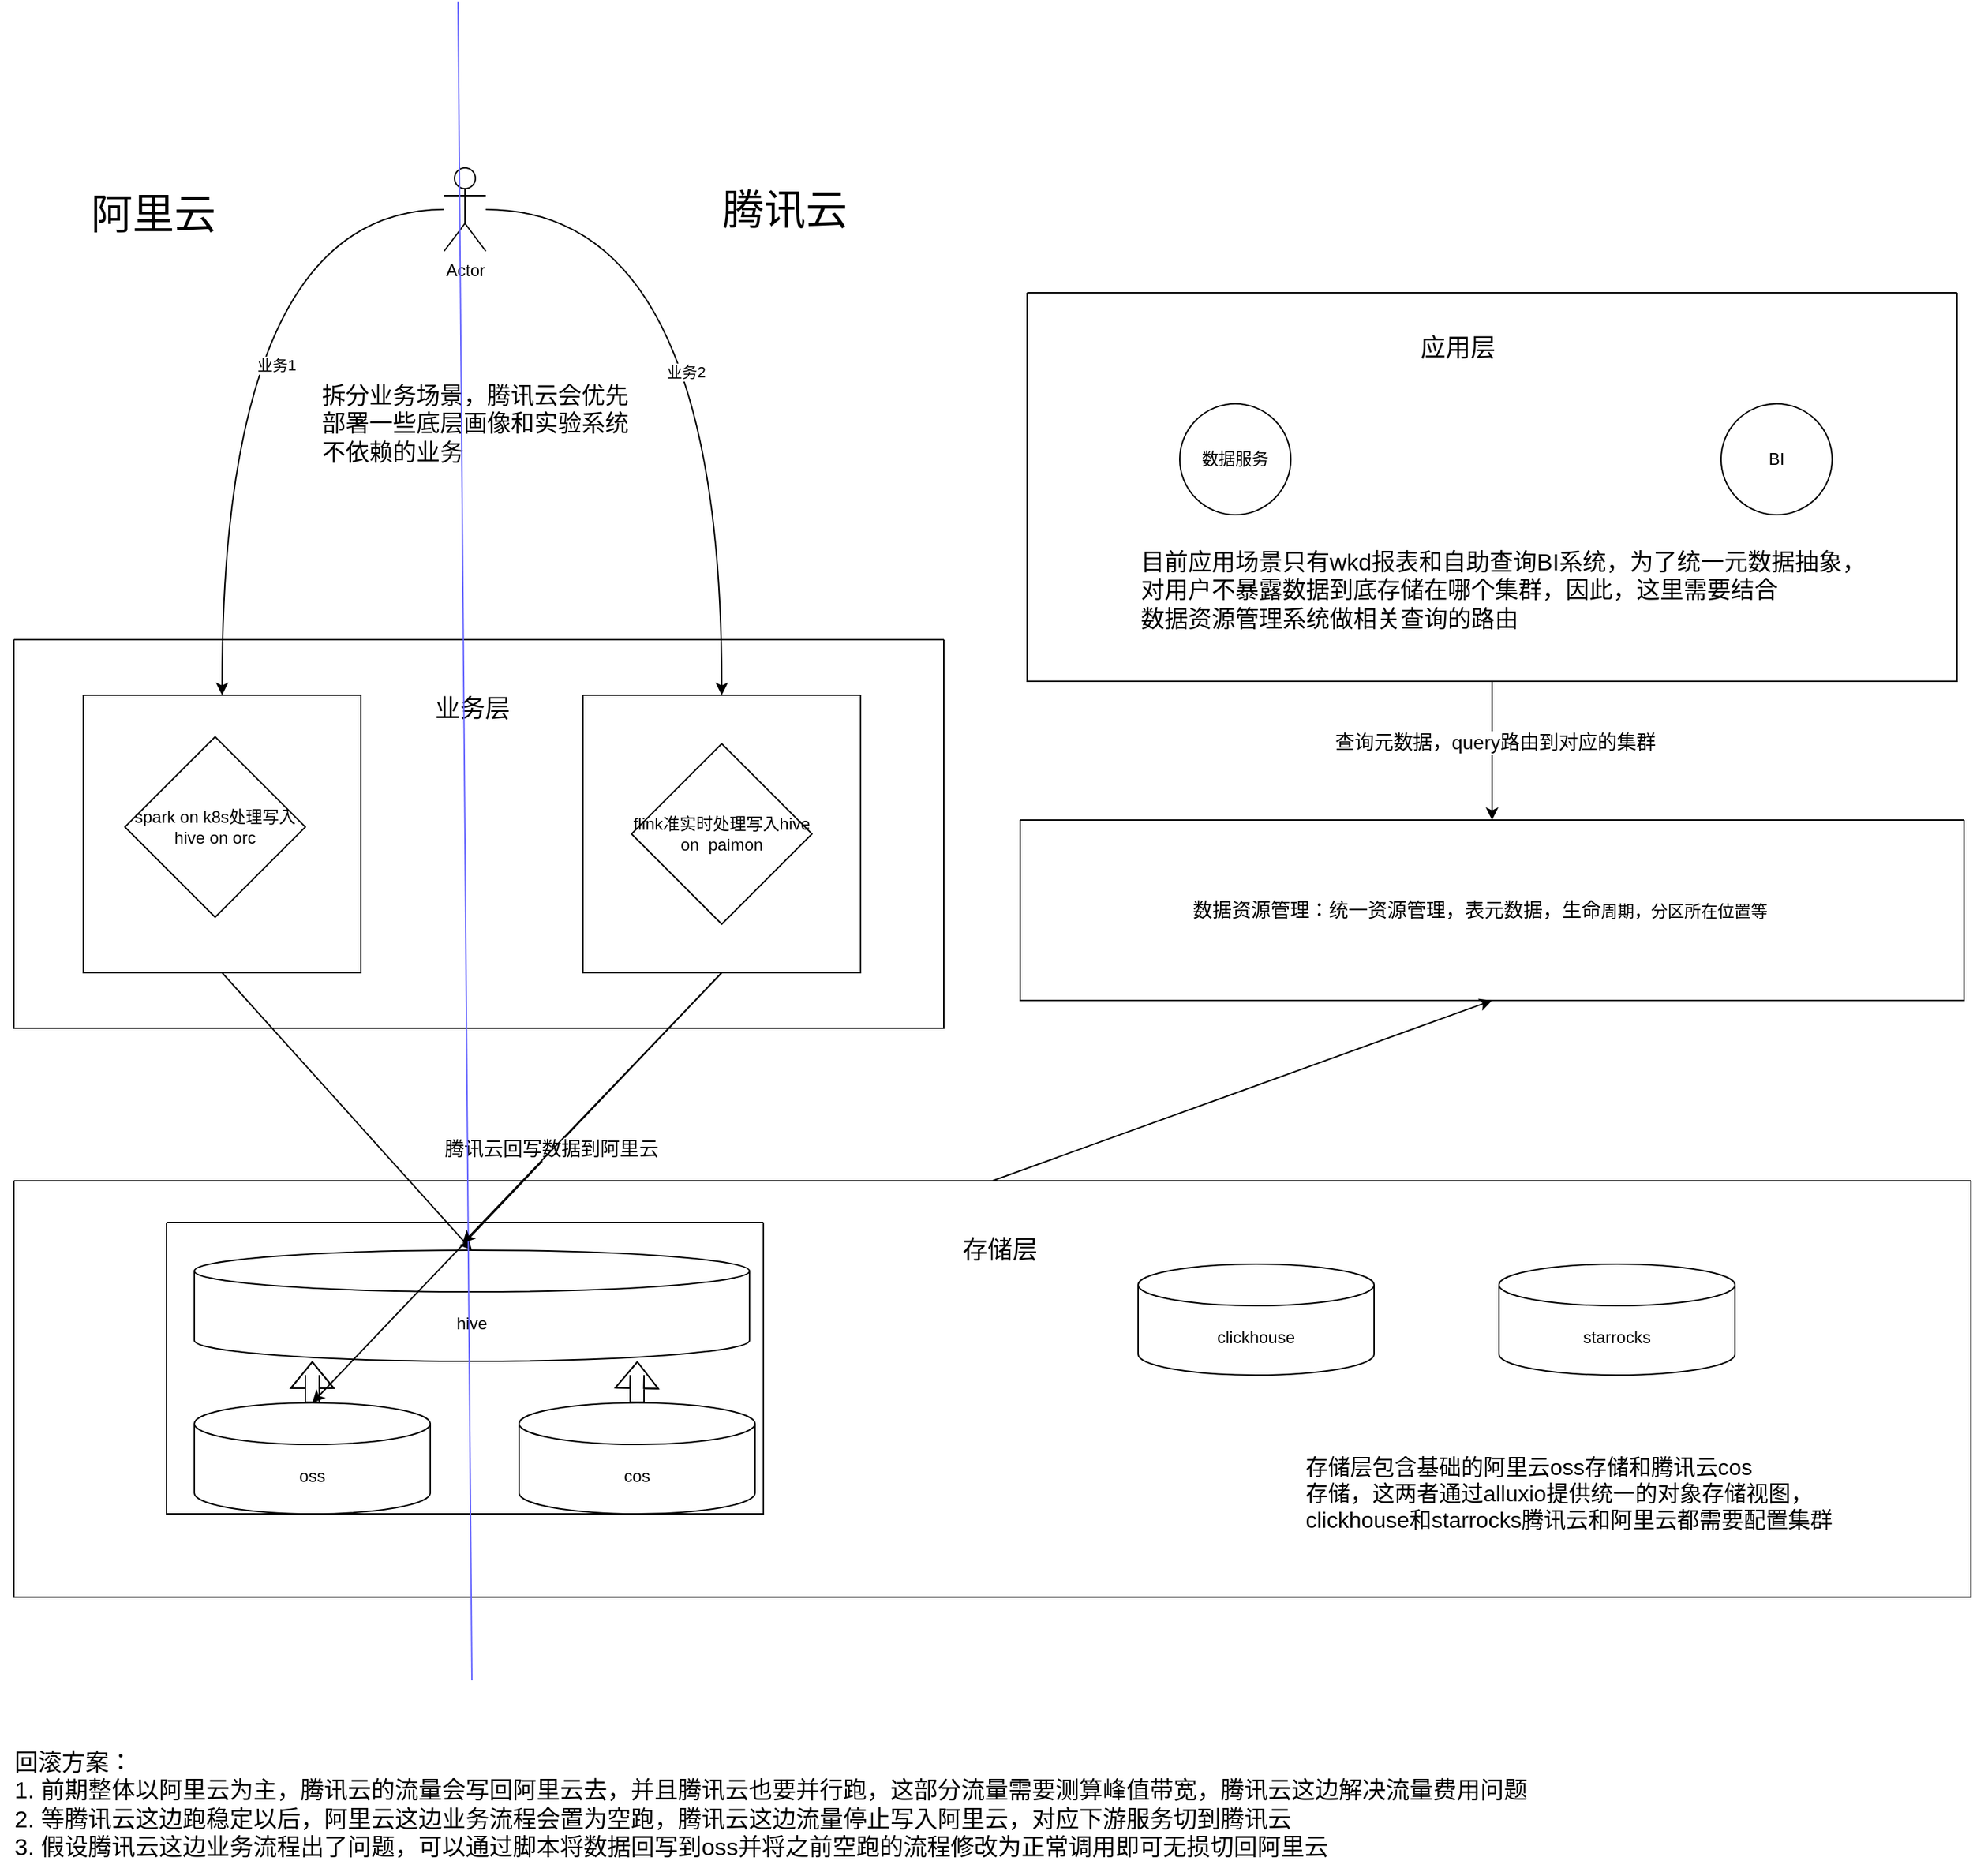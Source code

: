 <mxfile version="22.1.11" type="github">
  <diagram name="第 1 页" id="LyzLs8KSeAA5ORpxAnu4">
    <mxGraphModel dx="2074" dy="1125" grid="1" gridSize="10" guides="1" tooltips="1" connect="1" arrows="1" fold="1" page="1" pageScale="1" pageWidth="827" pageHeight="1169" math="0" shadow="0">
      <root>
        <mxCell id="0" />
        <mxCell id="1" parent="0" />
        <mxCell id="eee_U3IOTz9vt7lkL6su-33" style="edgeStyle=orthogonalEdgeStyle;rounded=0;orthogonalLoop=1;jettySize=auto;html=1;" edge="1" parent="1" source="eee_U3IOTz9vt7lkL6su-3" target="eee_U3IOTz9vt7lkL6su-30">
          <mxGeometry relative="1" as="geometry" />
        </mxCell>
        <mxCell id="eee_U3IOTz9vt7lkL6su-38" value="&lt;font style=&quot;font-size: 14px;&quot;&gt;查询元数据，query路由到对应的集群&lt;/font&gt;" style="edgeLabel;html=1;align=center;verticalAlign=middle;resizable=0;points=[];" vertex="1" connectable="0" parent="eee_U3IOTz9vt7lkL6su-33">
          <mxGeometry x="-0.12" y="2" relative="1" as="geometry">
            <mxPoint as="offset" />
          </mxGeometry>
        </mxCell>
        <mxCell id="eee_U3IOTz9vt7lkL6su-3" value="" style="swimlane;startSize=0;" vertex="1" parent="1">
          <mxGeometry x="780" y="240" width="670" height="280" as="geometry" />
        </mxCell>
        <mxCell id="eee_U3IOTz9vt7lkL6su-4" value="&lt;span style=&quot;font-size: 18px;&quot;&gt;应用层&lt;/span&gt;" style="text;html=1;align=center;verticalAlign=middle;resizable=0;points=[];autosize=1;strokeColor=none;fillColor=none;" vertex="1" parent="eee_U3IOTz9vt7lkL6su-3">
          <mxGeometry x="270" y="20" width="80" height="40" as="geometry" />
        </mxCell>
        <mxCell id="eee_U3IOTz9vt7lkL6su-34" value="数据服务" style="ellipse;whiteSpace=wrap;html=1;aspect=fixed;" vertex="1" parent="eee_U3IOTz9vt7lkL6su-3">
          <mxGeometry x="110" y="80" width="80" height="80" as="geometry" />
        </mxCell>
        <mxCell id="eee_U3IOTz9vt7lkL6su-35" value="BI" style="ellipse;whiteSpace=wrap;html=1;aspect=fixed;" vertex="1" parent="eee_U3IOTz9vt7lkL6su-3">
          <mxGeometry x="500" y="80" width="80" height="80" as="geometry" />
        </mxCell>
        <mxCell id="eee_U3IOTz9vt7lkL6su-47" value="&lt;font style=&quot;font-size: 17px;&quot;&gt;目前应用场景只有wkd报表和自助查询BI系统，为了统一元数据抽象，&lt;br&gt;对用户不暴露数据到底存储在哪个集群，因此，这里需要结合&lt;br&gt;数据资源管理系统做相关查询的路由&lt;/font&gt;" style="text;html=1;align=left;verticalAlign=middle;resizable=0;points=[];autosize=1;strokeColor=none;fillColor=none;" vertex="1" parent="eee_U3IOTz9vt7lkL6su-3">
          <mxGeometry x="80" y="180" width="550" height="70" as="geometry" />
        </mxCell>
        <mxCell id="eee_U3IOTz9vt7lkL6su-32" style="rounded=0;orthogonalLoop=1;jettySize=auto;html=1;exitX=0.5;exitY=0;exitDx=0;exitDy=0;entryX=0.5;entryY=1;entryDx=0;entryDy=0;" edge="1" parent="1" source="eee_U3IOTz9vt7lkL6su-5" target="eee_U3IOTz9vt7lkL6su-30">
          <mxGeometry relative="1" as="geometry" />
        </mxCell>
        <mxCell id="eee_U3IOTz9vt7lkL6su-5" value="" style="swimlane;startSize=0;" vertex="1" parent="1">
          <mxGeometry x="50" y="880" width="1410" height="300" as="geometry" />
        </mxCell>
        <mxCell id="eee_U3IOTz9vt7lkL6su-6" value="&lt;span style=&quot;font-size: 18px;&quot;&gt;存储层&lt;/span&gt;" style="text;html=1;align=center;verticalAlign=middle;resizable=0;points=[];autosize=1;strokeColor=none;fillColor=none;" vertex="1" parent="eee_U3IOTz9vt7lkL6su-5">
          <mxGeometry x="670" y="30" width="80" height="40" as="geometry" />
        </mxCell>
        <mxCell id="eee_U3IOTz9vt7lkL6su-11" value="clickhouse" style="shape=cylinder3;whiteSpace=wrap;html=1;boundedLbl=1;backgroundOutline=1;size=15;" vertex="1" parent="eee_U3IOTz9vt7lkL6su-5">
          <mxGeometry x="810" y="60" width="170" height="80" as="geometry" />
        </mxCell>
        <mxCell id="eee_U3IOTz9vt7lkL6su-12" value="starrocks" style="shape=cylinder3;whiteSpace=wrap;html=1;boundedLbl=1;backgroundOutline=1;size=15;" vertex="1" parent="eee_U3IOTz9vt7lkL6su-5">
          <mxGeometry x="1070" y="60" width="170" height="80" as="geometry" />
        </mxCell>
        <mxCell id="eee_U3IOTz9vt7lkL6su-13" value="" style="swimlane;startSize=0;" vertex="1" parent="eee_U3IOTz9vt7lkL6su-5">
          <mxGeometry x="110" y="30" width="430" height="210" as="geometry" />
        </mxCell>
        <mxCell id="eee_U3IOTz9vt7lkL6su-9" value="oss" style="shape=cylinder3;whiteSpace=wrap;html=1;boundedLbl=1;backgroundOutline=1;size=15;" vertex="1" parent="eee_U3IOTz9vt7lkL6su-13">
          <mxGeometry x="20" y="130" width="170" height="80" as="geometry" />
        </mxCell>
        <mxCell id="eee_U3IOTz9vt7lkL6su-10" value="cos" style="shape=cylinder3;whiteSpace=wrap;html=1;boundedLbl=1;backgroundOutline=1;size=15;" vertex="1" parent="eee_U3IOTz9vt7lkL6su-13">
          <mxGeometry x="254" y="130" width="170" height="80" as="geometry" />
        </mxCell>
        <mxCell id="eee_U3IOTz9vt7lkL6su-16" value="&lt;font style=&quot;font-size: 14px;&quot;&gt;Alluxio&lt;/font&gt;" style="text;html=1;align=center;verticalAlign=middle;resizable=0;points=[];autosize=1;strokeColor=none;fillColor=none;" vertex="1" parent="eee_U3IOTz9vt7lkL6su-13">
          <mxGeometry x="170" y="18" width="60" height="30" as="geometry" />
        </mxCell>
        <mxCell id="eee_U3IOTz9vt7lkL6su-48" value="hive" style="shape=cylinder3;whiteSpace=wrap;html=1;boundedLbl=1;backgroundOutline=1;size=15;" vertex="1" parent="eee_U3IOTz9vt7lkL6su-13">
          <mxGeometry x="20" y="20" width="400" height="80" as="geometry" />
        </mxCell>
        <mxCell id="eee_U3IOTz9vt7lkL6su-60" style="edgeStyle=orthogonalEdgeStyle;rounded=0;orthogonalLoop=1;jettySize=auto;html=1;shape=flexArrow;" edge="1" parent="eee_U3IOTz9vt7lkL6su-13" source="eee_U3IOTz9vt7lkL6su-9">
          <mxGeometry relative="1" as="geometry">
            <mxPoint x="105" y="100" as="targetPoint" />
          </mxGeometry>
        </mxCell>
        <mxCell id="eee_U3IOTz9vt7lkL6su-63" style="edgeStyle=orthogonalEdgeStyle;rounded=0;orthogonalLoop=1;jettySize=auto;html=1;entryX=0.798;entryY=1;entryDx=0;entryDy=0;entryPerimeter=0;shape=flexArrow;" edge="1" parent="eee_U3IOTz9vt7lkL6su-13" source="eee_U3IOTz9vt7lkL6su-10" target="eee_U3IOTz9vt7lkL6su-48">
          <mxGeometry relative="1" as="geometry" />
        </mxCell>
        <mxCell id="eee_U3IOTz9vt7lkL6su-40" value="&lt;div style=&quot;text-align: left; font-size: 16px;&quot;&gt;&lt;span style=&quot;background-color: initial;&quot;&gt;&lt;font style=&quot;font-size: 16px;&quot;&gt;存储层包含基础的阿里云oss存储和腾讯云cos&lt;/font&gt;&lt;/span&gt;&lt;/div&gt;&lt;div style=&quot;text-align: left; font-size: 16px;&quot;&gt;&lt;span style=&quot;background-color: initial;&quot;&gt;&lt;font style=&quot;font-size: 16px;&quot;&gt;存储，这两者通过alluxio提供统一的对象存储视图，&lt;/font&gt;&lt;/span&gt;&lt;/div&gt;&lt;div style=&quot;text-align: left; font-size: 16px;&quot;&gt;&lt;span style=&quot;background-color: initial;&quot;&gt;&lt;font style=&quot;font-size: 16px;&quot;&gt;clickhouse和starrocks腾讯云和阿里云都需要配置集群&lt;/font&gt;&lt;/span&gt;&lt;/div&gt;" style="text;html=1;align=center;verticalAlign=middle;resizable=0;points=[];autosize=1;strokeColor=none;fillColor=none;" vertex="1" parent="eee_U3IOTz9vt7lkL6su-5">
          <mxGeometry x="920" y="190" width="400" height="70" as="geometry" />
        </mxCell>
        <mxCell id="eee_U3IOTz9vt7lkL6su-7" value="" style="swimlane;startSize=0;" vertex="1" parent="1">
          <mxGeometry x="50" y="490" width="670" height="280" as="geometry" />
        </mxCell>
        <mxCell id="eee_U3IOTz9vt7lkL6su-8" value="&lt;span style=&quot;font-size: 18px;&quot;&gt;业务层&lt;/span&gt;" style="text;html=1;align=center;verticalAlign=middle;resizable=0;points=[];autosize=1;strokeColor=none;fillColor=none;" vertex="1" parent="eee_U3IOTz9vt7lkL6su-7">
          <mxGeometry x="290" y="30" width="80" height="40" as="geometry" />
        </mxCell>
        <mxCell id="eee_U3IOTz9vt7lkL6su-21" value="" style="swimlane;startSize=0;" vertex="1" parent="eee_U3IOTz9vt7lkL6su-7">
          <mxGeometry x="50" y="40" width="200" height="200" as="geometry" />
        </mxCell>
        <mxCell id="eee_U3IOTz9vt7lkL6su-51" value="spark on k8s处理写入hive on orc" style="rhombus;whiteSpace=wrap;html=1;" vertex="1" parent="eee_U3IOTz9vt7lkL6su-21">
          <mxGeometry x="30" y="30" width="130" height="130" as="geometry" />
        </mxCell>
        <mxCell id="eee_U3IOTz9vt7lkL6su-22" value="" style="swimlane;startSize=0;" vertex="1" parent="eee_U3IOTz9vt7lkL6su-7">
          <mxGeometry x="410" y="40" width="200" height="200" as="geometry" />
        </mxCell>
        <mxCell id="eee_U3IOTz9vt7lkL6su-54" value="flink准实时处理写入hive on&amp;nbsp; paimon" style="rhombus;whiteSpace=wrap;html=1;" vertex="1" parent="eee_U3IOTz9vt7lkL6su-22">
          <mxGeometry x="35" y="35" width="130" height="130" as="geometry" />
        </mxCell>
        <mxCell id="eee_U3IOTz9vt7lkL6su-26" style="rounded=0;orthogonalLoop=1;jettySize=auto;html=1;exitX=0.5;exitY=1;exitDx=0;exitDy=0;entryX=0.5;entryY=0;entryDx=0;entryDy=0;entryPerimeter=0;" edge="1" parent="1" source="eee_U3IOTz9vt7lkL6su-22" target="eee_U3IOTz9vt7lkL6su-9">
          <mxGeometry relative="1" as="geometry">
            <mxPoint x="270" y="1050" as="targetPoint" />
          </mxGeometry>
        </mxCell>
        <mxCell id="eee_U3IOTz9vt7lkL6su-28" value="&lt;font style=&quot;font-size: 14px;&quot;&gt;腾讯云回写数据到阿里云&lt;/font&gt;" style="edgeLabel;html=1;align=center;verticalAlign=middle;resizable=0;points=[];" vertex="1" connectable="0" parent="eee_U3IOTz9vt7lkL6su-26">
          <mxGeometry x="-0.178" y="-3" relative="1" as="geometry">
            <mxPoint y="1" as="offset" />
          </mxGeometry>
        </mxCell>
        <mxCell id="eee_U3IOTz9vt7lkL6su-27" style="rounded=0;orthogonalLoop=1;jettySize=auto;html=1;exitX=0.5;exitY=1;exitDx=0;exitDy=0;entryX=0.5;entryY=0;entryDx=0;entryDy=0;entryPerimeter=0;" edge="1" parent="1" source="eee_U3IOTz9vt7lkL6su-21" target="eee_U3IOTz9vt7lkL6su-48">
          <mxGeometry relative="1" as="geometry">
            <mxPoint x="265" y="1040" as="targetPoint" />
          </mxGeometry>
        </mxCell>
        <mxCell id="eee_U3IOTz9vt7lkL6su-30" value="" style="swimlane;startSize=0;" vertex="1" parent="1">
          <mxGeometry x="775" y="620" width="680" height="130" as="geometry" />
        </mxCell>
        <mxCell id="eee_U3IOTz9vt7lkL6su-31" value="&lt;span style=&quot;font-size: 14px;&quot;&gt;数据资源管理：&lt;/span&gt;&lt;font style=&quot;border-color: var(--border-color); font-size: 14px;&quot;&gt;统一资源管理，表元数据，生命&lt;/font&gt;周期，分区所在位置等" style="text;html=1;align=center;verticalAlign=middle;resizable=0;points=[];autosize=1;strokeColor=none;fillColor=none;" vertex="1" parent="eee_U3IOTz9vt7lkL6su-30">
          <mxGeometry x="111" y="50" width="440" height="30" as="geometry" />
        </mxCell>
        <mxCell id="eee_U3IOTz9vt7lkL6su-42" style="edgeStyle=orthogonalEdgeStyle;rounded=0;orthogonalLoop=1;jettySize=auto;html=1;entryX=0.5;entryY=0;entryDx=0;entryDy=0;curved=1;" edge="1" parent="1" source="eee_U3IOTz9vt7lkL6su-41" target="eee_U3IOTz9vt7lkL6su-21">
          <mxGeometry relative="1" as="geometry" />
        </mxCell>
        <mxCell id="eee_U3IOTz9vt7lkL6su-44" value="业务1" style="edgeLabel;html=1;align=center;verticalAlign=middle;resizable=0;points=[];" vertex="1" connectable="0" parent="eee_U3IOTz9vt7lkL6su-42">
          <mxGeometry x="0.064" y="39" relative="1" as="geometry">
            <mxPoint as="offset" />
          </mxGeometry>
        </mxCell>
        <mxCell id="eee_U3IOTz9vt7lkL6su-43" style="edgeStyle=orthogonalEdgeStyle;rounded=0;orthogonalLoop=1;jettySize=auto;html=1;curved=1;" edge="1" parent="1" source="eee_U3IOTz9vt7lkL6su-41" target="eee_U3IOTz9vt7lkL6su-22">
          <mxGeometry relative="1" as="geometry" />
        </mxCell>
        <mxCell id="eee_U3IOTz9vt7lkL6su-45" value="业务2" style="edgeLabel;html=1;align=center;verticalAlign=middle;resizable=0;points=[];" vertex="1" connectable="0" parent="eee_U3IOTz9vt7lkL6su-43">
          <mxGeometry x="0.104" y="-26" relative="1" as="geometry">
            <mxPoint as="offset" />
          </mxGeometry>
        </mxCell>
        <mxCell id="eee_U3IOTz9vt7lkL6su-41" value="Actor" style="shape=umlActor;verticalLabelPosition=bottom;verticalAlign=top;html=1;outlineConnect=0;" vertex="1" parent="1">
          <mxGeometry x="360" y="150" width="30" height="60" as="geometry" />
        </mxCell>
        <mxCell id="eee_U3IOTz9vt7lkL6su-46" value="&lt;font style=&quot;font-size: 17px;&quot;&gt;拆分业务场景，腾讯云会优先&lt;br&gt;部署一些底层画像和实验系统&lt;br&gt;不依赖的业务&lt;/font&gt;" style="text;html=1;align=left;verticalAlign=middle;resizable=0;points=[];autosize=1;strokeColor=none;fillColor=none;" vertex="1" parent="1">
          <mxGeometry x="270" y="300" width="240" height="70" as="geometry" />
        </mxCell>
        <mxCell id="eee_U3IOTz9vt7lkL6su-55" value="&lt;font style=&quot;font-size: 30px;&quot;&gt;阿里云&lt;/font&gt;" style="text;html=1;align=center;verticalAlign=middle;resizable=0;points=[];autosize=1;strokeColor=none;fillColor=none;" vertex="1" parent="1">
          <mxGeometry x="95" y="158" width="110" height="50" as="geometry" />
        </mxCell>
        <mxCell id="eee_U3IOTz9vt7lkL6su-56" value="&lt;font style=&quot;font-size: 30px;&quot;&gt;腾讯云&lt;/font&gt;" style="text;html=1;align=center;verticalAlign=middle;resizable=0;points=[];autosize=1;strokeColor=none;fillColor=none;" vertex="1" parent="1">
          <mxGeometry x="550" y="155" width="110" height="50" as="geometry" />
        </mxCell>
        <mxCell id="eee_U3IOTz9vt7lkL6su-57" value="" style="endArrow=none;html=1;rounded=0;strokeColor=#6666FF;" edge="1" parent="1">
          <mxGeometry width="50" height="50" relative="1" as="geometry">
            <mxPoint x="380" y="1240" as="sourcePoint" />
            <mxPoint x="370" y="30" as="targetPoint" />
          </mxGeometry>
        </mxCell>
        <mxCell id="eee_U3IOTz9vt7lkL6su-58" style="rounded=0;orthogonalLoop=1;jettySize=auto;html=1;exitX=0.5;exitY=1;exitDx=0;exitDy=0;entryX=0.483;entryY=-0.062;entryDx=0;entryDy=0;entryPerimeter=0;" edge="1" parent="1" source="eee_U3IOTz9vt7lkL6su-22" target="eee_U3IOTz9vt7lkL6su-48">
          <mxGeometry relative="1" as="geometry" />
        </mxCell>
        <mxCell id="eee_U3IOTz9vt7lkL6su-64" value="&lt;div style=&quot;text-align: left; font-size: 17px;&quot;&gt;&lt;span style=&quot;background-color: initial;&quot;&gt;&lt;font style=&quot;font-size: 17px;&quot;&gt;回滚方案：&lt;/font&gt;&lt;/span&gt;&lt;/div&gt;&lt;div style=&quot;text-align: left; font-size: 17px;&quot;&gt;&lt;span style=&quot;background-color: initial;&quot;&gt;&lt;font style=&quot;font-size: 17px;&quot;&gt;1. 前期整体以阿里云为主，腾讯云的流量会写回阿里云去，并且腾讯云也要并行跑，这部分流量需要测算峰值带宽，腾讯云这边解决流量费用问题&lt;/font&gt;&lt;/span&gt;&lt;/div&gt;&lt;div style=&quot;text-align: left; font-size: 17px;&quot;&gt;&lt;span style=&quot;background-color: initial;&quot;&gt;&lt;font style=&quot;font-size: 17px;&quot;&gt;2. 等腾讯云这边跑稳定以后，阿里云这边业务流程会置为空跑，腾讯云这边流量停止写入阿里云，对应下游服务切到腾讯云&lt;/font&gt;&lt;/span&gt;&lt;/div&gt;&lt;div style=&quot;text-align: left; font-size: 17px;&quot;&gt;&lt;span style=&quot;background-color: initial;&quot;&gt;&lt;font style=&quot;font-size: 17px;&quot;&gt;3. 假设腾讯云这边业务流程出了问题，可以通过脚本将数据回写到oss并将之前空跑的流程修改为正常调用即可无损切回阿里云&lt;/font&gt;&lt;/span&gt;&lt;/div&gt;" style="text;html=1;align=center;verticalAlign=middle;resizable=0;points=[];autosize=1;strokeColor=none;fillColor=none;" vertex="1" parent="1">
          <mxGeometry x="40" y="1280" width="1110" height="100" as="geometry" />
        </mxCell>
      </root>
    </mxGraphModel>
  </diagram>
</mxfile>
